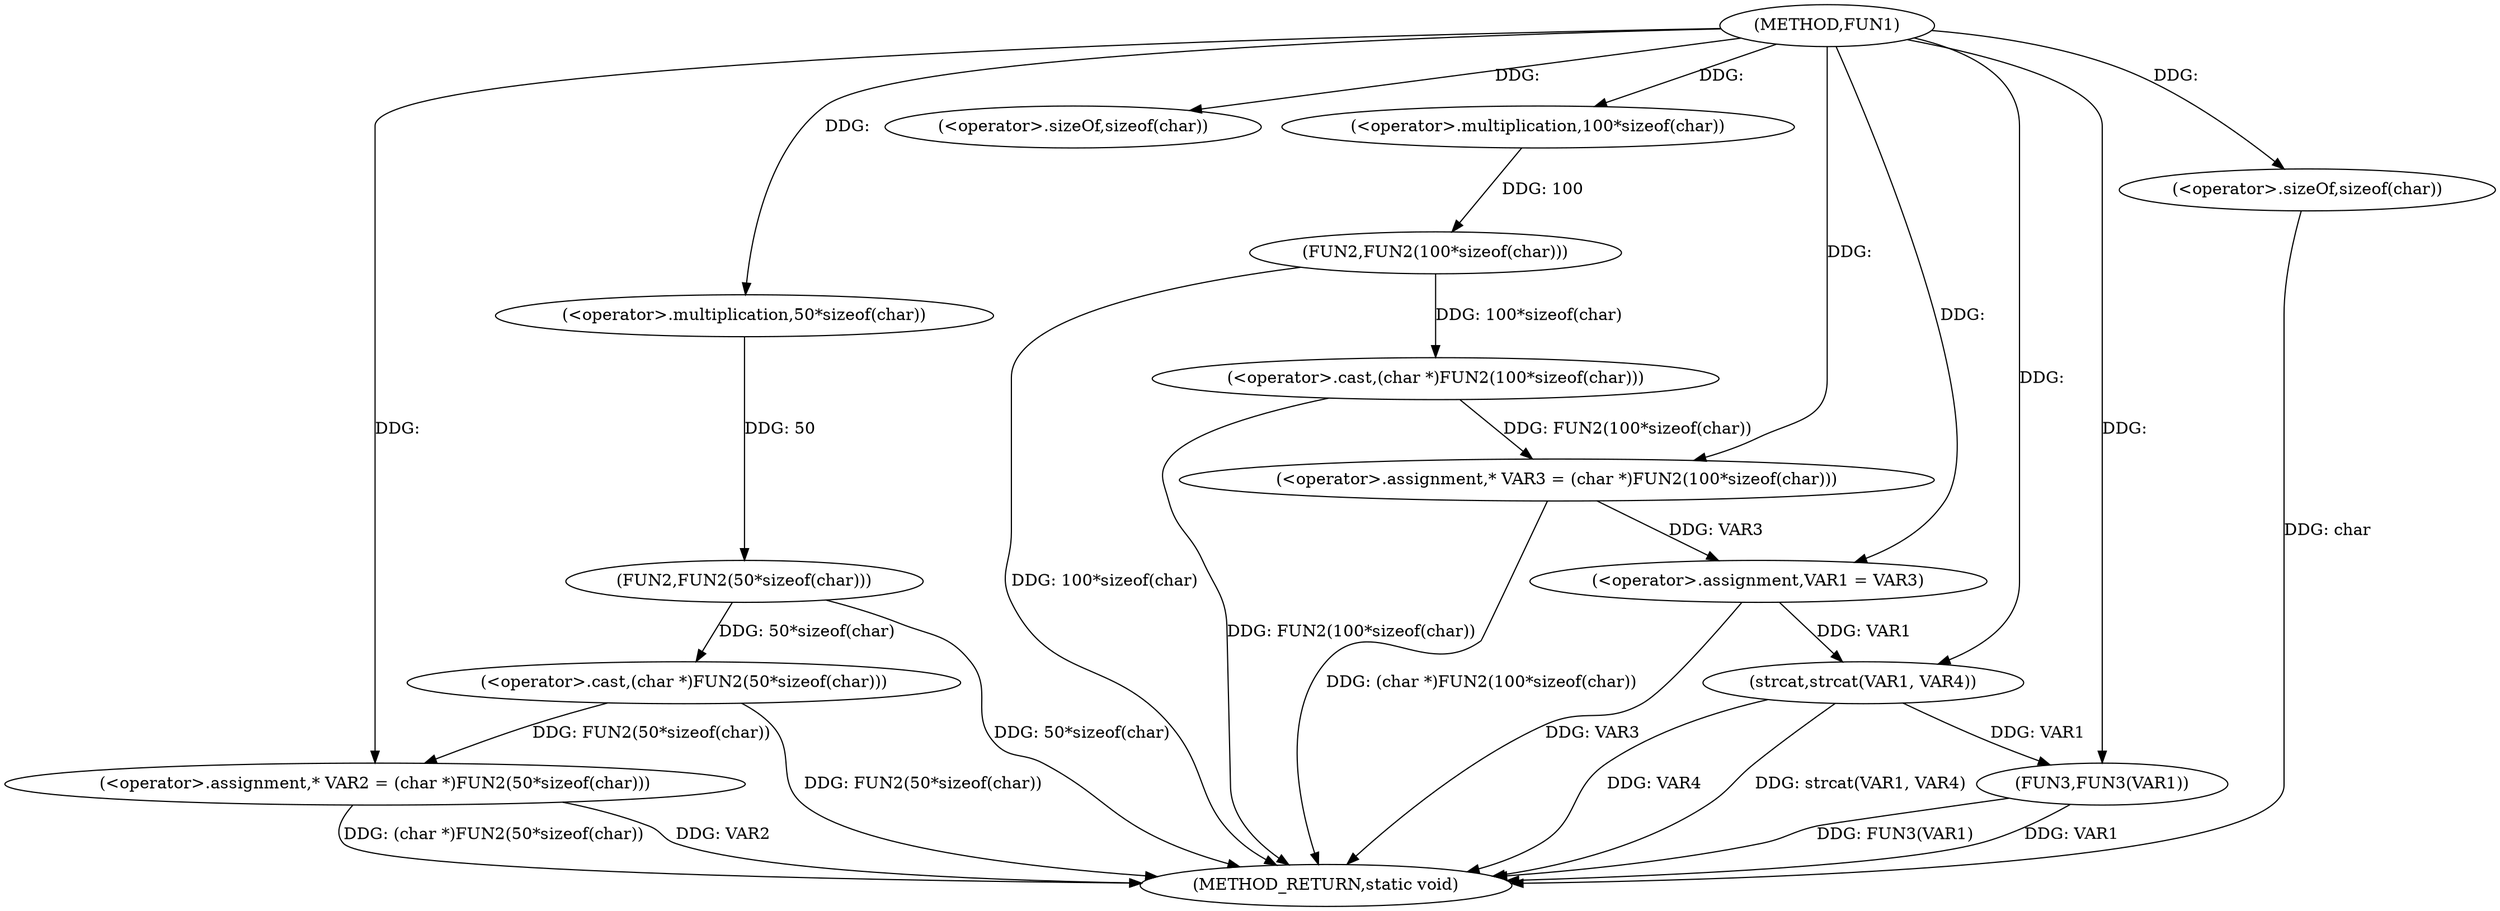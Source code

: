 digraph FUN1 {  
"1000100" [label = "(METHOD,FUN1)" ]
"1000135" [label = "(METHOD_RETURN,static void)" ]
"1000104" [label = "(<operator>.assignment,* VAR2 = (char *)FUN2(50*sizeof(char)))" ]
"1000106" [label = "(<operator>.cast,(char *)FUN2(50*sizeof(char)))" ]
"1000108" [label = "(FUN2,FUN2(50*sizeof(char)))" ]
"1000109" [label = "(<operator>.multiplication,50*sizeof(char))" ]
"1000111" [label = "(<operator>.sizeOf,sizeof(char))" ]
"1000114" [label = "(<operator>.assignment,* VAR3 = (char *)FUN2(100*sizeof(char)))" ]
"1000116" [label = "(<operator>.cast,(char *)FUN2(100*sizeof(char)))" ]
"1000118" [label = "(FUN2,FUN2(100*sizeof(char)))" ]
"1000119" [label = "(<operator>.multiplication,100*sizeof(char))" ]
"1000121" [label = "(<operator>.sizeOf,sizeof(char))" ]
"1000125" [label = "(<operator>.assignment,VAR1 = VAR3)" ]
"1000130" [label = "(strcat,strcat(VAR1, VAR4))" ]
"1000133" [label = "(FUN3,FUN3(VAR1))" ]
  "1000130" -> "1000135"  [ label = "DDG: strcat(VAR1, VAR4)"] 
  "1000106" -> "1000135"  [ label = "DDG: FUN2(50*sizeof(char))"] 
  "1000104" -> "1000135"  [ label = "DDG: VAR2"] 
  "1000130" -> "1000135"  [ label = "DDG: VAR4"] 
  "1000133" -> "1000135"  [ label = "DDG: VAR1"] 
  "1000125" -> "1000135"  [ label = "DDG: VAR3"] 
  "1000116" -> "1000135"  [ label = "DDG: FUN2(100*sizeof(char))"] 
  "1000133" -> "1000135"  [ label = "DDG: FUN3(VAR1)"] 
  "1000121" -> "1000135"  [ label = "DDG: char"] 
  "1000118" -> "1000135"  [ label = "DDG: 100*sizeof(char)"] 
  "1000114" -> "1000135"  [ label = "DDG: (char *)FUN2(100*sizeof(char))"] 
  "1000104" -> "1000135"  [ label = "DDG: (char *)FUN2(50*sizeof(char))"] 
  "1000108" -> "1000135"  [ label = "DDG: 50*sizeof(char)"] 
  "1000106" -> "1000104"  [ label = "DDG: FUN2(50*sizeof(char))"] 
  "1000100" -> "1000104"  [ label = "DDG: "] 
  "1000108" -> "1000106"  [ label = "DDG: 50*sizeof(char)"] 
  "1000109" -> "1000108"  [ label = "DDG: 50"] 
  "1000100" -> "1000109"  [ label = "DDG: "] 
  "1000100" -> "1000111"  [ label = "DDG: "] 
  "1000116" -> "1000114"  [ label = "DDG: FUN2(100*sizeof(char))"] 
  "1000100" -> "1000114"  [ label = "DDG: "] 
  "1000118" -> "1000116"  [ label = "DDG: 100*sizeof(char)"] 
  "1000119" -> "1000118"  [ label = "DDG: 100"] 
  "1000100" -> "1000119"  [ label = "DDG: "] 
  "1000100" -> "1000121"  [ label = "DDG: "] 
  "1000114" -> "1000125"  [ label = "DDG: VAR3"] 
  "1000100" -> "1000125"  [ label = "DDG: "] 
  "1000125" -> "1000130"  [ label = "DDG: VAR1"] 
  "1000100" -> "1000130"  [ label = "DDG: "] 
  "1000130" -> "1000133"  [ label = "DDG: VAR1"] 
  "1000100" -> "1000133"  [ label = "DDG: "] 
}
